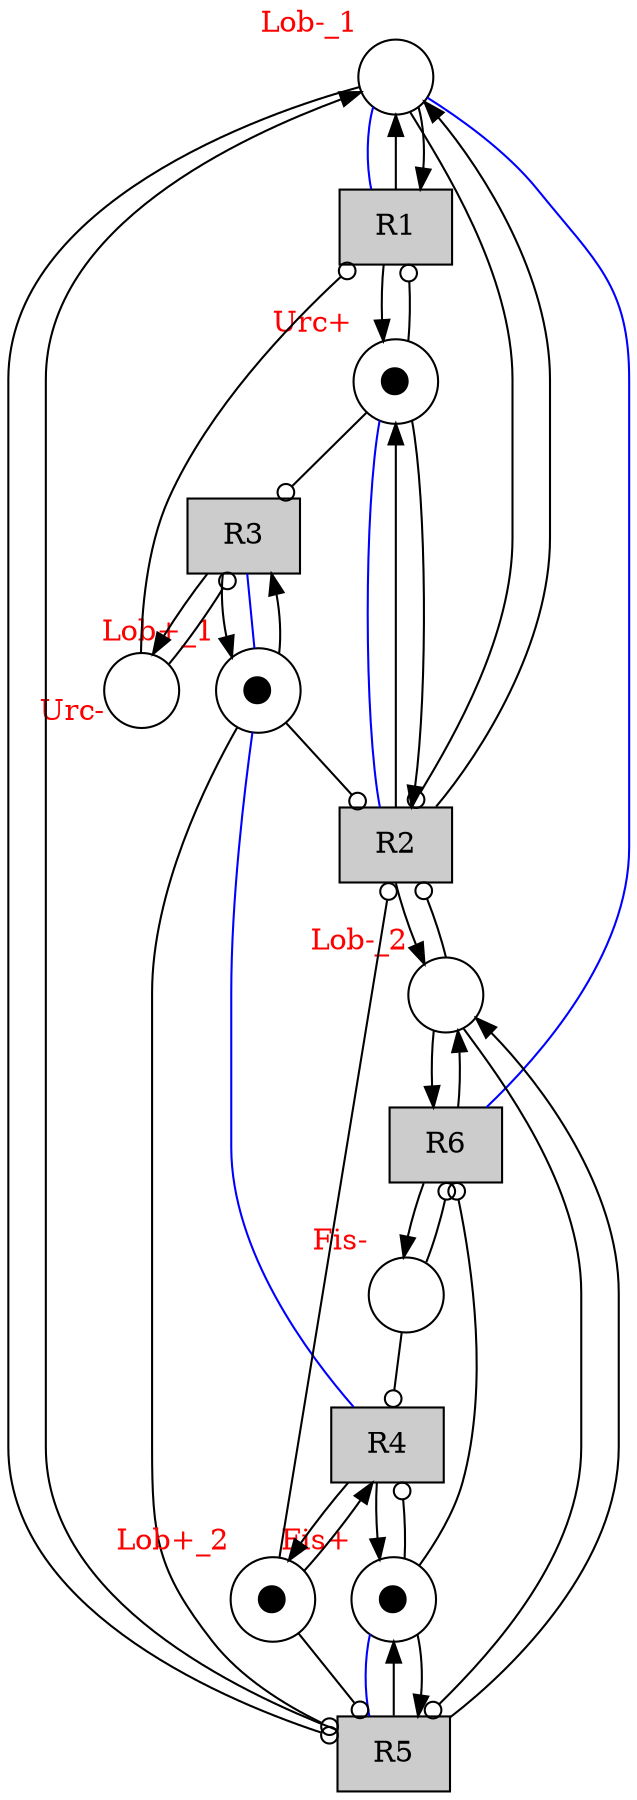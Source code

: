 digraph test {
  p4 -> t1 [arrowhead=none color="blue"];
  p1 -> t2 [arrowhead=none color="blue"];
  p3 -> t3 [arrowhead=none color="blue"];
  p3 -> t4 [arrowhead=none color="blue"];
  p5 -> t5 [arrowhead=none color="blue"];
  p4 -> t6 [arrowhead=none color="blue"];
  t1 -> p1;
  t2 -> p8;
  t2 -> p4;
  t3 -> p2;
  t4 -> p5;
  t5 -> p8;
  t5 -> p4;
  t6 -> p6;
  t1 -> p4;
  t2 -> p1;
  t3 -> p3;
  t4 -> p7;
  t5 -> p5;
  t6 -> p8;
  p4 -> t1;
  p1 -> t2;
  p3 -> t3;
  p7 -> t4;
  p5 -> t5;
  p8 -> t6;
  p1 -> t1 [arrowhead=odot];
  p2 -> t1 [arrowhead=odot];
  p7 -> t2 [arrowhead=odot];
  p3 -> t2 [arrowhead=odot];
  p8 -> t2 [arrowhead=odot];
  p4 -> t2 [arrowhead=odot];
  p1 -> t3 [arrowhead=odot];
  p2 -> t3 [arrowhead=odot];
  p5 -> t4 [arrowhead=odot];
  p6 -> t4 [arrowhead=odot];
  p7 -> t5 [arrowhead=odot];
  p3 -> t5 [arrowhead=odot];
  p8 -> t5 [arrowhead=odot];
  p4 -> t5 [arrowhead=odot];
  p5 -> t6 [arrowhead=odot];
  p6 -> t6 [arrowhead=odot];
  p1 [label="⬤" xlabel= <<FONT COLOR="red">Urc+</FONT>> shape=circle ];
  p2 [label="" xlabel= <<FONT COLOR="red">Urc-</FONT>> shape=circle ];
  p3 [label="⬤" xlabel= <<FONT COLOR="red">Lob+_1</FONT>> shape=circle ];
  p4 [label="" xlabel= <<FONT COLOR="red">Lob-_1</FONT>> shape=circle ];
  p5 [label="⬤" xlabel= <<FONT COLOR="red">Fis+</FONT>> shape=circle ];
  p6 [label="" xlabel= <<FONT COLOR="red">Fis-</FONT>> shape=circle ];
  p7 [label="⬤" xlabel= <<FONT COLOR="red">Lob+_2</FONT>> shape=circle ];
  p8 [label="" xlabel= <<FONT COLOR="red">Lob-_2</FONT>> shape=circle ];
  t1 [fillcolor="#cccccc" label="R1" shape=box style=filled];
  t2 [fillcolor="#cccccc" label="R2" shape=box style=filled];
  t3 [fillcolor="#cccccc" label="R3" shape=box style=filled];
  t4 [fillcolor="#cccccc" label="R4" shape=box style=filled];
  t5 [fillcolor="#cccccc" label="R5" shape=box style=filled];
  t6 [fillcolor="#cccccc" label="R6" shape=box style=filled];
}